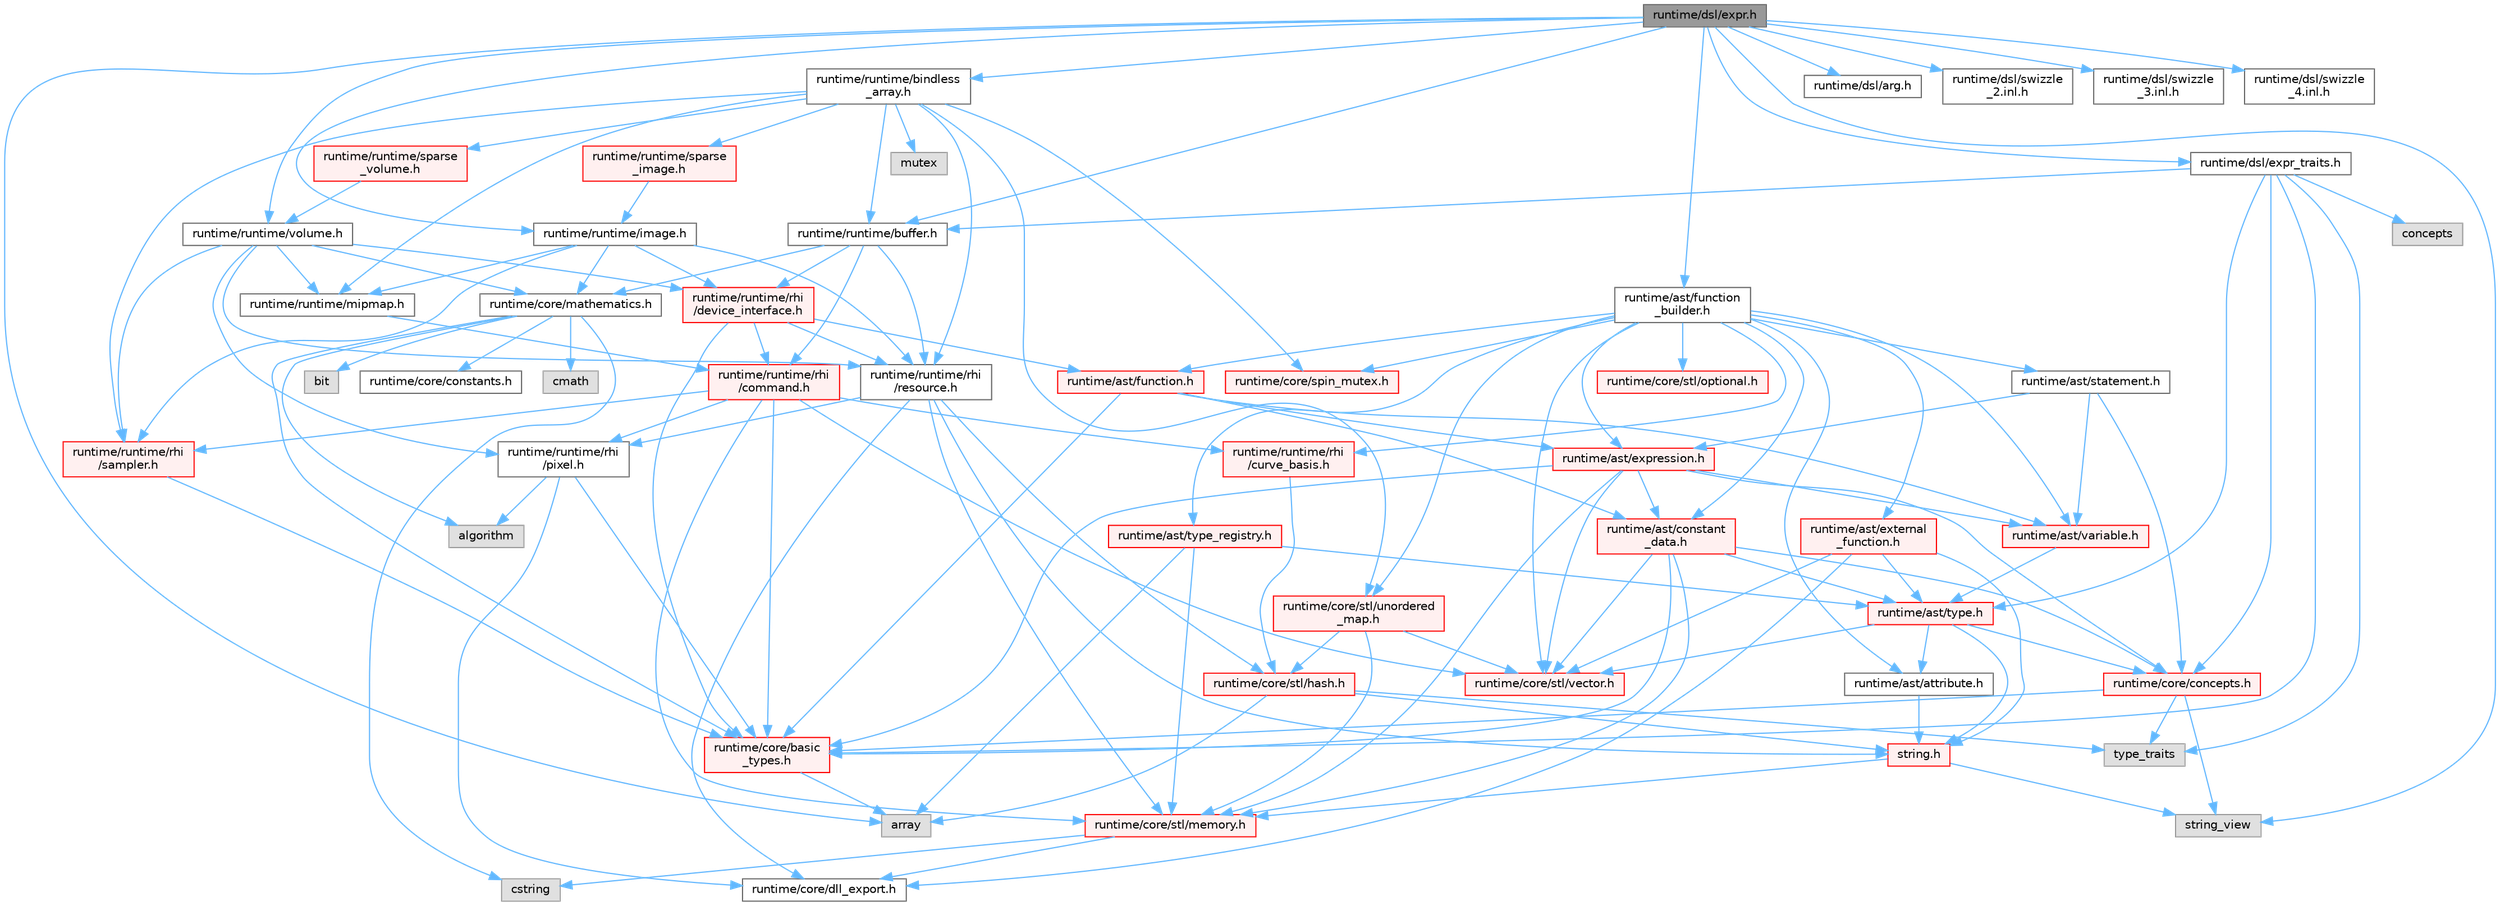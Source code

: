 digraph "runtime/dsl/expr.h"
{
 // LATEX_PDF_SIZE
  bgcolor="transparent";
  edge [fontname=Helvetica,fontsize=10,labelfontname=Helvetica,labelfontsize=10];
  node [fontname=Helvetica,fontsize=10,shape=box,height=0.2,width=0.4];
  Node1 [id="Node000001",label="runtime/dsl/expr.h",height=0.2,width=0.4,color="gray40", fillcolor="grey60", style="filled", fontcolor="black",tooltip=" "];
  Node1 -> Node2 [id="edge1_Node000001_Node000002",color="steelblue1",style="solid",tooltip=" "];
  Node2 [id="Node000002",label="array",height=0.2,width=0.4,color="grey60", fillcolor="#E0E0E0", style="filled",tooltip=" "];
  Node1 -> Node3 [id="edge2_Node000001_Node000003",color="steelblue1",style="solid",tooltip=" "];
  Node3 [id="Node000003",label="string_view",height=0.2,width=0.4,color="grey60", fillcolor="#E0E0E0", style="filled",tooltip=" "];
  Node1 -> Node4 [id="edge3_Node000001_Node000004",color="steelblue1",style="solid",tooltip=" "];
  Node4 [id="Node000004",label="runtime/runtime/image.h",height=0.2,width=0.4,color="grey40", fillcolor="white", style="filled",URL="$image_8h.html",tooltip=" "];
  Node4 -> Node5 [id="edge4_Node000004_Node000005",color="steelblue1",style="solid",tooltip=" "];
  Node5 [id="Node000005",label="runtime/core/mathematics.h",height=0.2,width=0.4,color="grey40", fillcolor="white", style="filled",URL="$mathematics_8h.html",tooltip=" "];
  Node5 -> Node6 [id="edge5_Node000005_Node000006",color="steelblue1",style="solid",tooltip=" "];
  Node6 [id="Node000006",label="bit",height=0.2,width=0.4,color="grey60", fillcolor="#E0E0E0", style="filled",tooltip=" "];
  Node5 -> Node7 [id="edge6_Node000005_Node000007",color="steelblue1",style="solid",tooltip=" "];
  Node7 [id="Node000007",label="cmath",height=0.2,width=0.4,color="grey60", fillcolor="#E0E0E0", style="filled",tooltip=" "];
  Node5 -> Node8 [id="edge7_Node000005_Node000008",color="steelblue1",style="solid",tooltip=" "];
  Node8 [id="Node000008",label="cstring",height=0.2,width=0.4,color="grey60", fillcolor="#E0E0E0", style="filled",tooltip=" "];
  Node5 -> Node9 [id="edge8_Node000005_Node000009",color="steelblue1",style="solid",tooltip=" "];
  Node9 [id="Node000009",label="algorithm",height=0.2,width=0.4,color="grey60", fillcolor="#E0E0E0", style="filled",tooltip=" "];
  Node5 -> Node10 [id="edge9_Node000005_Node000010",color="steelblue1",style="solid",tooltip=" "];
  Node10 [id="Node000010",label="runtime/core/basic\l_types.h",height=0.2,width=0.4,color="red", fillcolor="#FFF0F0", style="filled",URL="$basic__types_8h.html",tooltip=" "];
  Node10 -> Node2 [id="edge10_Node000010_Node000002",color="steelblue1",style="solid",tooltip=" "];
  Node5 -> Node28 [id="edge11_Node000005_Node000028",color="steelblue1",style="solid",tooltip=" "];
  Node28 [id="Node000028",label="runtime/core/constants.h",height=0.2,width=0.4,color="grey40", fillcolor="white", style="filled",URL="$constants_8h.html",tooltip=" "];
  Node4 -> Node29 [id="edge12_Node000004_Node000029",color="steelblue1",style="solid",tooltip=" "];
  Node29 [id="Node000029",label="runtime/runtime/rhi\l/resource.h",height=0.2,width=0.4,color="grey40", fillcolor="white", style="filled",URL="$runtime_2rhi_2resource_8h.html",tooltip=" "];
  Node29 -> Node14 [id="edge13_Node000029_Node000014",color="steelblue1",style="solid",tooltip=" "];
  Node14 [id="Node000014",label="runtime/core/dll_export.h",height=0.2,width=0.4,color="grey40", fillcolor="white", style="filled",URL="$dll__export_8h.html",tooltip=" "];
  Node29 -> Node30 [id="edge14_Node000029_Node000030",color="steelblue1",style="solid",tooltip=" "];
  Node30 [id="Node000030",label="runtime/core/stl/memory.h",height=0.2,width=0.4,color="red", fillcolor="#FFF0F0", style="filled",URL="$core_2stl_2memory_8h.html",tooltip=" "];
  Node30 -> Node8 [id="edge15_Node000030_Node000008",color="steelblue1",style="solid",tooltip=" "];
  Node30 -> Node14 [id="edge16_Node000030_Node000014",color="steelblue1",style="solid",tooltip=" "];
  Node29 -> Node54 [id="edge17_Node000029_Node000054",color="steelblue1",style="solid",tooltip=" "];
  Node54 [id="Node000054",label="string.h",height=0.2,width=0.4,color="red", fillcolor="#FFF0F0", style="filled",URL="$string_8h.html",tooltip=" "];
  Node54 -> Node3 [id="edge18_Node000054_Node000003",color="steelblue1",style="solid",tooltip=" "];
  Node54 -> Node30 [id="edge19_Node000054_Node000030",color="steelblue1",style="solid",tooltip=" "];
  Node29 -> Node170 [id="edge20_Node000029_Node000170",color="steelblue1",style="solid",tooltip=" "];
  Node170 [id="Node000170",label="runtime/core/stl/hash.h",height=0.2,width=0.4,color="red", fillcolor="#FFF0F0", style="filled",URL="$hash_8h.html",tooltip=" "];
  Node170 -> Node2 [id="edge21_Node000170_Node000002",color="steelblue1",style="solid",tooltip=" "];
  Node170 -> Node16 [id="edge22_Node000170_Node000016",color="steelblue1",style="solid",tooltip=" "];
  Node16 [id="Node000016",label="type_traits",height=0.2,width=0.4,color="grey60", fillcolor="#E0E0E0", style="filled",tooltip=" "];
  Node170 -> Node54 [id="edge23_Node000170_Node000054",color="steelblue1",style="solid",tooltip=" "];
  Node29 -> Node171 [id="edge24_Node000029_Node000171",color="steelblue1",style="solid",tooltip=" "];
  Node171 [id="Node000171",label="runtime/runtime/rhi\l/pixel.h",height=0.2,width=0.4,color="grey40", fillcolor="white", style="filled",URL="$pixel_8h.html",tooltip=" "];
  Node171 -> Node9 [id="edge25_Node000171_Node000009",color="steelblue1",style="solid",tooltip=" "];
  Node171 -> Node14 [id="edge26_Node000171_Node000014",color="steelblue1",style="solid",tooltip=" "];
  Node171 -> Node10 [id="edge27_Node000171_Node000010",color="steelblue1",style="solid",tooltip=" "];
  Node4 -> Node172 [id="edge28_Node000004_Node000172",color="steelblue1",style="solid",tooltip=" "];
  Node172 [id="Node000172",label="runtime/runtime/mipmap.h",height=0.2,width=0.4,color="grey40", fillcolor="white", style="filled",URL="$mipmap_8h.html",tooltip=" "];
  Node172 -> Node173 [id="edge29_Node000172_Node000173",color="steelblue1",style="solid",tooltip=" "];
  Node173 [id="Node000173",label="runtime/runtime/rhi\l/command.h",height=0.2,width=0.4,color="red", fillcolor="#FFF0F0", style="filled",URL="$command_8h.html",tooltip=" "];
  Node173 -> Node10 [id="edge30_Node000173_Node000010",color="steelblue1",style="solid",tooltip=" "];
  Node173 -> Node175 [id="edge31_Node000173_Node000175",color="steelblue1",style="solid",tooltip=" "];
  Node175 [id="Node000175",label="runtime/core/stl/vector.h",height=0.2,width=0.4,color="red", fillcolor="#FFF0F0", style="filled",URL="$core_2stl_2vector_8h.html",tooltip=" "];
  Node173 -> Node30 [id="edge32_Node000173_Node000030",color="steelblue1",style="solid",tooltip=" "];
  Node173 -> Node171 [id="edge33_Node000173_Node000171",color="steelblue1",style="solid",tooltip=" "];
  Node173 -> Node193 [id="edge34_Node000173_Node000193",color="steelblue1",style="solid",tooltip=" "];
  Node193 [id="Node000193",label="runtime/runtime/rhi\l/sampler.h",height=0.2,width=0.4,color="red", fillcolor="#FFF0F0", style="filled",URL="$sampler_8h.html",tooltip=" "];
  Node193 -> Node10 [id="edge35_Node000193_Node000010",color="steelblue1",style="solid",tooltip=" "];
  Node173 -> Node195 [id="edge36_Node000173_Node000195",color="steelblue1",style="solid",tooltip=" "];
  Node195 [id="Node000195",label="runtime/runtime/rhi\l/curve_basis.h",height=0.2,width=0.4,color="red", fillcolor="#FFF0F0", style="filled",URL="$curve__basis_8h.html",tooltip=" "];
  Node195 -> Node170 [id="edge37_Node000195_Node000170",color="steelblue1",style="solid",tooltip=" "];
  Node4 -> Node193 [id="edge38_Node000004_Node000193",color="steelblue1",style="solid",tooltip=" "];
  Node4 -> Node198 [id="edge39_Node000004_Node000198",color="steelblue1",style="solid",tooltip=" "];
  Node198 [id="Node000198",label="runtime/runtime/rhi\l/device_interface.h",height=0.2,width=0.4,color="red", fillcolor="#FFF0F0", style="filled",URL="$device__interface_8h.html",tooltip=" "];
  Node198 -> Node10 [id="edge40_Node000198_Node000010",color="steelblue1",style="solid",tooltip=" "];
  Node198 -> Node202 [id="edge41_Node000198_Node000202",color="steelblue1",style="solid",tooltip=" "];
  Node202 [id="Node000202",label="runtime/ast/function.h",height=0.2,width=0.4,color="red", fillcolor="#FFF0F0", style="filled",URL="$ast_2function_8h.html",tooltip=" "];
  Node202 -> Node10 [id="edge42_Node000202_Node000010",color="steelblue1",style="solid",tooltip=" "];
  Node202 -> Node207 [id="edge43_Node000202_Node000207",color="steelblue1",style="solid",tooltip=" "];
  Node207 [id="Node000207",label="runtime/ast/variable.h",height=0.2,width=0.4,color="red", fillcolor="#FFF0F0", style="filled",URL="$variable_8h.html",tooltip=" "];
  Node207 -> Node208 [id="edge44_Node000207_Node000208",color="steelblue1",style="solid",tooltip=" "];
  Node208 [id="Node000208",label="runtime/ast/type.h",height=0.2,width=0.4,color="red", fillcolor="#FFF0F0", style="filled",URL="$type_8h.html",tooltip=" "];
  Node208 -> Node175 [id="edge45_Node000208_Node000175",color="steelblue1",style="solid",tooltip=" "];
  Node208 -> Node54 [id="edge46_Node000208_Node000054",color="steelblue1",style="solid",tooltip=" "];
  Node208 -> Node209 [id="edge47_Node000208_Node000209",color="steelblue1",style="solid",tooltip=" "];
  Node209 [id="Node000209",label="runtime/core/concepts.h",height=0.2,width=0.4,color="red", fillcolor="#FFF0F0", style="filled",URL="$concepts_8h.html",tooltip=" "];
  Node209 -> Node16 [id="edge48_Node000209_Node000016",color="steelblue1",style="solid",tooltip=" "];
  Node209 -> Node3 [id="edge49_Node000209_Node000003",color="steelblue1",style="solid",tooltip=" "];
  Node209 -> Node10 [id="edge50_Node000209_Node000010",color="steelblue1",style="solid",tooltip=" "];
  Node208 -> Node210 [id="edge51_Node000208_Node000210",color="steelblue1",style="solid",tooltip=" "];
  Node210 [id="Node000210",label="runtime/ast/attribute.h",height=0.2,width=0.4,color="grey40", fillcolor="white", style="filled",URL="$attribute_8h.html",tooltip=" "];
  Node210 -> Node54 [id="edge52_Node000210_Node000054",color="steelblue1",style="solid",tooltip=" "];
  Node202 -> Node211 [id="edge53_Node000202_Node000211",color="steelblue1",style="solid",tooltip=" "];
  Node211 [id="Node000211",label="runtime/ast/expression.h",height=0.2,width=0.4,color="red", fillcolor="#FFF0F0", style="filled",URL="$expression_8h.html",tooltip=" "];
  Node211 -> Node175 [id="edge54_Node000211_Node000175",color="steelblue1",style="solid",tooltip=" "];
  Node211 -> Node30 [id="edge55_Node000211_Node000030",color="steelblue1",style="solid",tooltip=" "];
  Node211 -> Node209 [id="edge56_Node000211_Node000209",color="steelblue1",style="solid",tooltip=" "];
  Node211 -> Node10 [id="edge57_Node000211_Node000010",color="steelblue1",style="solid",tooltip=" "];
  Node211 -> Node207 [id="edge58_Node000211_Node000207",color="steelblue1",style="solid",tooltip=" "];
  Node211 -> Node212 [id="edge59_Node000211_Node000212",color="steelblue1",style="solid",tooltip=" "];
  Node212 [id="Node000212",label="runtime/ast/constant\l_data.h",height=0.2,width=0.4,color="red", fillcolor="#FFF0F0", style="filled",URL="$constant__data_8h.html",tooltip=" "];
  Node212 -> Node208 [id="edge60_Node000212_Node000208",color="steelblue1",style="solid",tooltip=" "];
  Node212 -> Node175 [id="edge61_Node000212_Node000175",color="steelblue1",style="solid",tooltip=" "];
  Node212 -> Node30 [id="edge62_Node000212_Node000030",color="steelblue1",style="solid",tooltip=" "];
  Node212 -> Node10 [id="edge63_Node000212_Node000010",color="steelblue1",style="solid",tooltip=" "];
  Node212 -> Node209 [id="edge64_Node000212_Node000209",color="steelblue1",style="solid",tooltip=" "];
  Node202 -> Node212 [id="edge65_Node000202_Node000212",color="steelblue1",style="solid",tooltip=" "];
  Node198 -> Node29 [id="edge66_Node000198_Node000029",color="steelblue1",style="solid",tooltip=" "];
  Node198 -> Node173 [id="edge67_Node000198_Node000173",color="steelblue1",style="solid",tooltip=" "];
  Node1 -> Node216 [id="edge68_Node000001_Node000216",color="steelblue1",style="solid",tooltip=" "];
  Node216 [id="Node000216",label="runtime/runtime/volume.h",height=0.2,width=0.4,color="grey40", fillcolor="white", style="filled",URL="$volume_8h.html",tooltip=" "];
  Node216 -> Node5 [id="edge69_Node000216_Node000005",color="steelblue1",style="solid",tooltip=" "];
  Node216 -> Node171 [id="edge70_Node000216_Node000171",color="steelblue1",style="solid",tooltip=" "];
  Node216 -> Node29 [id="edge71_Node000216_Node000029",color="steelblue1",style="solid",tooltip=" "];
  Node216 -> Node172 [id="edge72_Node000216_Node000172",color="steelblue1",style="solid",tooltip=" "];
  Node216 -> Node193 [id="edge73_Node000216_Node000193",color="steelblue1",style="solid",tooltip=" "];
  Node216 -> Node198 [id="edge74_Node000216_Node000198",color="steelblue1",style="solid",tooltip=" "];
  Node1 -> Node217 [id="edge75_Node000001_Node000217",color="steelblue1",style="solid",tooltip=" "];
  Node217 [id="Node000217",label="runtime/runtime/buffer.h",height=0.2,width=0.4,color="grey40", fillcolor="white", style="filled",URL="$buffer_8h.html",tooltip=" "];
  Node217 -> Node5 [id="edge76_Node000217_Node000005",color="steelblue1",style="solid",tooltip=" "];
  Node217 -> Node173 [id="edge77_Node000217_Node000173",color="steelblue1",style="solid",tooltip=" "];
  Node217 -> Node29 [id="edge78_Node000217_Node000029",color="steelblue1",style="solid",tooltip=" "];
  Node217 -> Node198 [id="edge79_Node000217_Node000198",color="steelblue1",style="solid",tooltip=" "];
  Node1 -> Node218 [id="edge80_Node000001_Node000218",color="steelblue1",style="solid",tooltip=" "];
  Node218 [id="Node000218",label="runtime/runtime/bindless\l_array.h",height=0.2,width=0.4,color="grey40", fillcolor="white", style="filled",URL="$bindless__array_8h.html",tooltip=" "];
  Node218 -> Node219 [id="edge81_Node000218_Node000219",color="steelblue1",style="solid",tooltip=" "];
  Node219 [id="Node000219",label="mutex",height=0.2,width=0.4,color="grey60", fillcolor="#E0E0E0", style="filled",tooltip=" "];
  Node218 -> Node220 [id="edge82_Node000218_Node000220",color="steelblue1",style="solid",tooltip=" "];
  Node220 [id="Node000220",label="runtime/core/stl/unordered\l_map.h",height=0.2,width=0.4,color="red", fillcolor="#FFF0F0", style="filled",URL="$core_2stl_2unordered__map_8h.html",tooltip=" "];
  Node220 -> Node30 [id="edge83_Node000220_Node000030",color="steelblue1",style="solid",tooltip=" "];
  Node220 -> Node175 [id="edge84_Node000220_Node000175",color="steelblue1",style="solid",tooltip=" "];
  Node220 -> Node170 [id="edge85_Node000220_Node000170",color="steelblue1",style="solid",tooltip=" "];
  Node218 -> Node222 [id="edge86_Node000218_Node000222",color="steelblue1",style="solid",tooltip=" "];
  Node222 [id="Node000222",label="runtime/core/spin_mutex.h",height=0.2,width=0.4,color="red", fillcolor="#FFF0F0", style="filled",URL="$spin__mutex_8h.html",tooltip=" "];
  Node218 -> Node193 [id="edge87_Node000218_Node000193",color="steelblue1",style="solid",tooltip=" "];
  Node218 -> Node172 [id="edge88_Node000218_Node000172",color="steelblue1",style="solid",tooltip=" "];
  Node218 -> Node29 [id="edge89_Node000218_Node000029",color="steelblue1",style="solid",tooltip=" "];
  Node218 -> Node217 [id="edge90_Node000218_Node000217",color="steelblue1",style="solid",tooltip=" "];
  Node218 -> Node224 [id="edge91_Node000218_Node000224",color="steelblue1",style="solid",tooltip=" "];
  Node224 [id="Node000224",label="runtime/runtime/sparse\l_image.h",height=0.2,width=0.4,color="red", fillcolor="#FFF0F0", style="filled",URL="$sparse__image_8h.html",tooltip=" "];
  Node224 -> Node4 [id="edge92_Node000224_Node000004",color="steelblue1",style="solid",tooltip=" "];
  Node218 -> Node228 [id="edge93_Node000218_Node000228",color="steelblue1",style="solid",tooltip=" "];
  Node228 [id="Node000228",label="runtime/runtime/sparse\l_volume.h",height=0.2,width=0.4,color="red", fillcolor="#FFF0F0", style="filled",URL="$sparse__volume_8h.html",tooltip=" "];
  Node228 -> Node216 [id="edge94_Node000228_Node000216",color="steelblue1",style="solid",tooltip=" "];
  Node1 -> Node229 [id="edge95_Node000001_Node000229",color="steelblue1",style="solid",tooltip=" "];
  Node229 [id="Node000229",label="runtime/ast/function\l_builder.h",height=0.2,width=0.4,color="grey40", fillcolor="white", style="filled",URL="$function__builder_8h.html",tooltip=" "];
  Node229 -> Node175 [id="edge96_Node000229_Node000175",color="steelblue1",style="solid",tooltip=" "];
  Node229 -> Node222 [id="edge97_Node000229_Node000222",color="steelblue1",style="solid",tooltip=" "];
  Node229 -> Node230 [id="edge98_Node000229_Node000230",color="steelblue1",style="solid",tooltip=" "];
  Node230 [id="Node000230",label="runtime/ast/statement.h",height=0.2,width=0.4,color="grey40", fillcolor="white", style="filled",URL="$statement_8h.html",tooltip=" "];
  Node230 -> Node209 [id="edge99_Node000230_Node000209",color="steelblue1",style="solid",tooltip=" "];
  Node230 -> Node207 [id="edge100_Node000230_Node000207",color="steelblue1",style="solid",tooltip=" "];
  Node230 -> Node211 [id="edge101_Node000230_Node000211",color="steelblue1",style="solid",tooltip=" "];
  Node229 -> Node202 [id="edge102_Node000229_Node000202",color="steelblue1",style="solid",tooltip=" "];
  Node229 -> Node207 [id="edge103_Node000229_Node000207",color="steelblue1",style="solid",tooltip=" "];
  Node229 -> Node210 [id="edge104_Node000229_Node000210",color="steelblue1",style="solid",tooltip=" "];
  Node229 -> Node211 [id="edge105_Node000229_Node000211",color="steelblue1",style="solid",tooltip=" "];
  Node229 -> Node212 [id="edge106_Node000229_Node000212",color="steelblue1",style="solid",tooltip=" "];
  Node229 -> Node231 [id="edge107_Node000229_Node000231",color="steelblue1",style="solid",tooltip=" "];
  Node231 [id="Node000231",label="runtime/ast/type_registry.h",height=0.2,width=0.4,color="red", fillcolor="#FFF0F0", style="filled",URL="$type__registry_8h.html",tooltip=" "];
  Node231 -> Node2 [id="edge108_Node000231_Node000002",color="steelblue1",style="solid",tooltip=" "];
  Node231 -> Node30 [id="edge109_Node000231_Node000030",color="steelblue1",style="solid",tooltip=" "];
  Node231 -> Node208 [id="edge110_Node000231_Node000208",color="steelblue1",style="solid",tooltip=" "];
  Node229 -> Node233 [id="edge111_Node000229_Node000233",color="steelblue1",style="solid",tooltip=" "];
  Node233 [id="Node000233",label="runtime/ast/external\l_function.h",height=0.2,width=0.4,color="red", fillcolor="#FFF0F0", style="filled",URL="$external__function_8h.html",tooltip=" "];
  Node233 -> Node14 [id="edge112_Node000233_Node000014",color="steelblue1",style="solid",tooltip=" "];
  Node233 -> Node54 [id="edge113_Node000233_Node000054",color="steelblue1",style="solid",tooltip=" "];
  Node233 -> Node175 [id="edge114_Node000233_Node000175",color="steelblue1",style="solid",tooltip=" "];
  Node233 -> Node208 [id="edge115_Node000233_Node000208",color="steelblue1",style="solid",tooltip=" "];
  Node229 -> Node220 [id="edge116_Node000229_Node000220",color="steelblue1",style="solid",tooltip=" "];
  Node229 -> Node183 [id="edge117_Node000229_Node000183",color="steelblue1",style="solid",tooltip=" "];
  Node183 [id="Node000183",label="runtime/core/stl/optional.h",height=0.2,width=0.4,color="red", fillcolor="#FFF0F0", style="filled",URL="$core_2stl_2optional_8h.html",tooltip=" "];
  Node229 -> Node195 [id="edge118_Node000229_Node000195",color="steelblue1",style="solid",tooltip=" "];
  Node1 -> Node234 [id="edge119_Node000001_Node000234",color="steelblue1",style="solid",tooltip=" "];
  Node234 [id="Node000234",label="runtime/dsl/expr_traits.h",height=0.2,width=0.4,color="grey40", fillcolor="white", style="filled",URL="$expr__traits_8h.html",tooltip=" "];
  Node234 -> Node16 [id="edge120_Node000234_Node000016",color="steelblue1",style="solid",tooltip=" "];
  Node234 -> Node235 [id="edge121_Node000234_Node000235",color="steelblue1",style="solid",tooltip=" "];
  Node235 [id="Node000235",label="concepts",height=0.2,width=0.4,color="grey60", fillcolor="#E0E0E0", style="filled",tooltip=" "];
  Node234 -> Node10 [id="edge122_Node000234_Node000010",color="steelblue1",style="solid",tooltip=" "];
  Node234 -> Node209 [id="edge123_Node000234_Node000209",color="steelblue1",style="solid",tooltip=" "];
  Node234 -> Node208 [id="edge124_Node000234_Node000208",color="steelblue1",style="solid",tooltip=" "];
  Node234 -> Node217 [id="edge125_Node000234_Node000217",color="steelblue1",style="solid",tooltip=" "];
  Node1 -> Node236 [id="edge126_Node000001_Node000236",color="steelblue1",style="solid",tooltip=" "];
  Node236 [id="Node000236",label="runtime/dsl/arg.h",height=0.2,width=0.4,color="grey40", fillcolor="white", style="filled",URL="$arg_8h.html",tooltip=" "];
  Node1 -> Node237 [id="edge127_Node000001_Node000237",color="steelblue1",style="solid",tooltip=" "];
  Node237 [id="Node000237",label="runtime/dsl/swizzle\l_2.inl.h",height=0.2,width=0.4,color="grey40", fillcolor="white", style="filled",URL="$dsl_2swizzle__2_8inl_8h.html",tooltip=" "];
  Node1 -> Node238 [id="edge128_Node000001_Node000238",color="steelblue1",style="solid",tooltip=" "];
  Node238 [id="Node000238",label="runtime/dsl/swizzle\l_3.inl.h",height=0.2,width=0.4,color="grey40", fillcolor="white", style="filled",URL="$dsl_2swizzle__3_8inl_8h.html",tooltip=" "];
  Node1 -> Node239 [id="edge129_Node000001_Node000239",color="steelblue1",style="solid",tooltip=" "];
  Node239 [id="Node000239",label="runtime/dsl/swizzle\l_4.inl.h",height=0.2,width=0.4,color="grey40", fillcolor="white", style="filled",URL="$dsl_2swizzle__4_8inl_8h.html",tooltip=" "];
}

